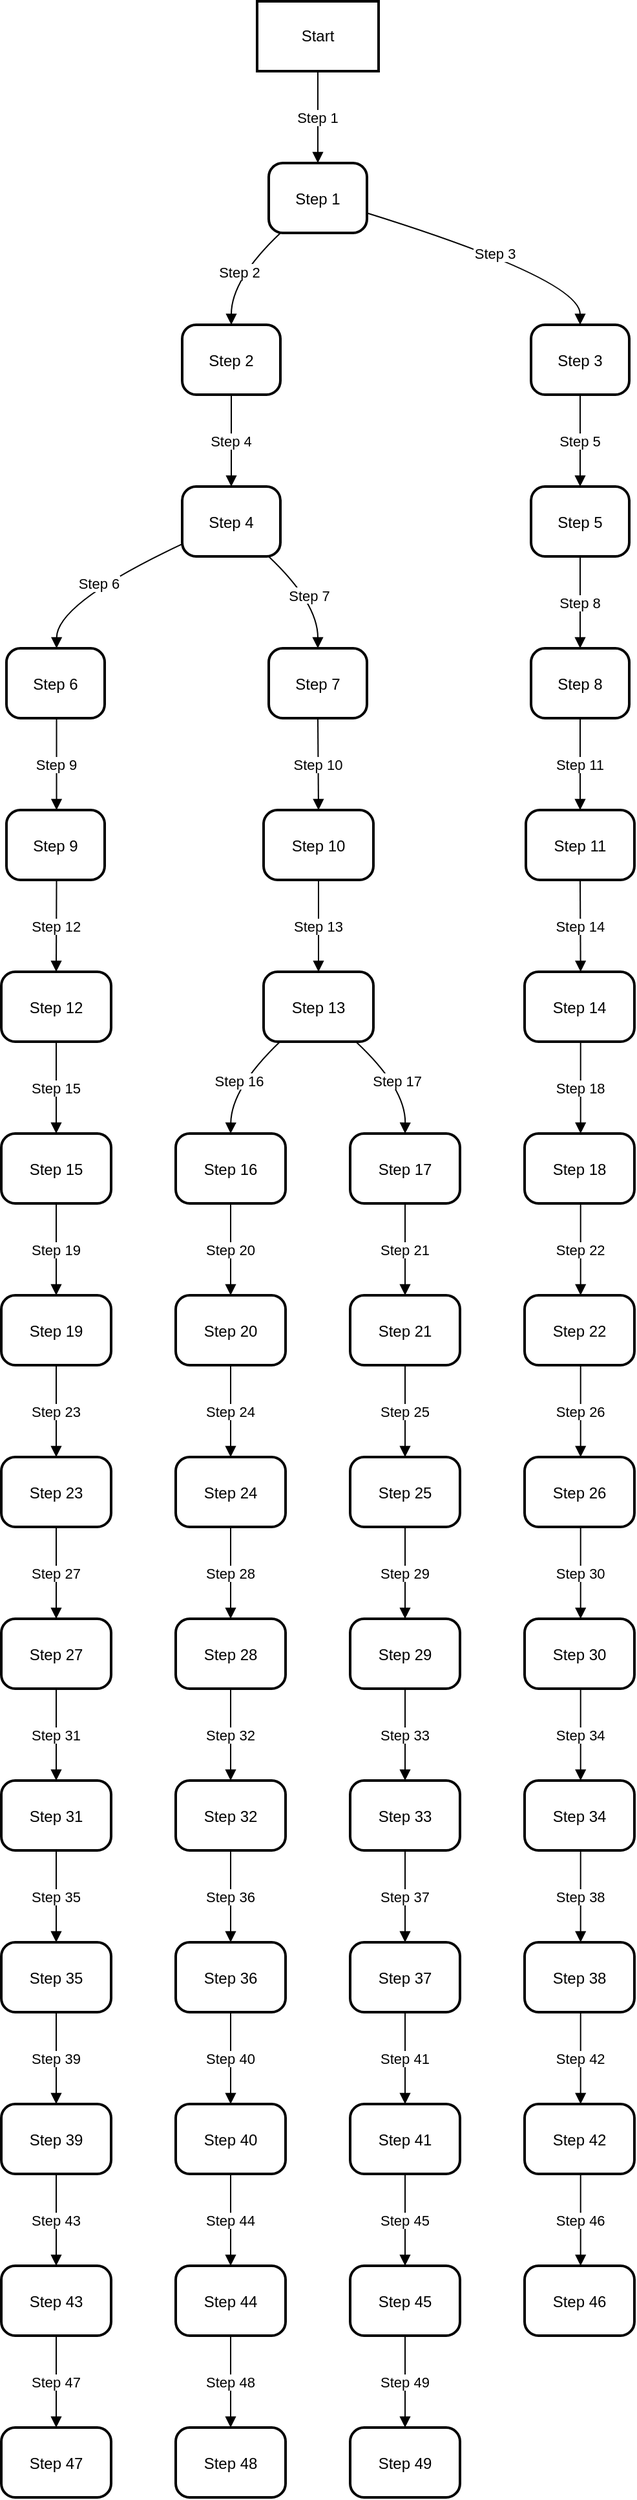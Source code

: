 <mxfile version="26.0.10">
  <diagram name="Page-1" id="vw5VdvsMyjHQYxQG2XbU">
    <mxGraphModel>
      <root>
        <mxCell id="0" />
        <mxCell id="1" parent="0" />
        <mxCell id="2" value="Start" style="whiteSpace=wrap;strokeWidth=2;" vertex="1" parent="1">
          <mxGeometry x="206" y="8" width="94" height="54" as="geometry" />
        </mxCell>
        <mxCell id="3" value="Step 1" style="rounded=1;arcSize=20;strokeWidth=2" vertex="1" parent="1">
          <mxGeometry x="215" y="133" width="76" height="54" as="geometry" />
        </mxCell>
        <mxCell id="4" value="Step 2" style="rounded=1;arcSize=20;strokeWidth=2" vertex="1" parent="1">
          <mxGeometry x="148" y="258" width="76" height="54" as="geometry" />
        </mxCell>
        <mxCell id="5" value="Step 3" style="rounded=1;arcSize=20;strokeWidth=2" vertex="1" parent="1">
          <mxGeometry x="418" y="258" width="76" height="54" as="geometry" />
        </mxCell>
        <mxCell id="6" value="Step 4" style="rounded=1;arcSize=20;strokeWidth=2" vertex="1" parent="1">
          <mxGeometry x="148" y="383" width="76" height="54" as="geometry" />
        </mxCell>
        <mxCell id="7" value="Step 5" style="rounded=1;arcSize=20;strokeWidth=2" vertex="1" parent="1">
          <mxGeometry x="418" y="383" width="76" height="54" as="geometry" />
        </mxCell>
        <mxCell id="8" value="Step 6" style="rounded=1;arcSize=20;strokeWidth=2" vertex="1" parent="1">
          <mxGeometry x="12" y="508" width="76" height="54" as="geometry" />
        </mxCell>
        <mxCell id="9" value="Step 7" style="rounded=1;arcSize=20;strokeWidth=2" vertex="1" parent="1">
          <mxGeometry x="215" y="508" width="76" height="54" as="geometry" />
        </mxCell>
        <mxCell id="10" value="Step 8" style="rounded=1;arcSize=20;strokeWidth=2" vertex="1" parent="1">
          <mxGeometry x="418" y="508" width="76" height="54" as="geometry" />
        </mxCell>
        <mxCell id="11" value="Step 9" style="rounded=1;arcSize=20;strokeWidth=2" vertex="1" parent="1">
          <mxGeometry x="12" y="633" width="76" height="54" as="geometry" />
        </mxCell>
        <mxCell id="12" value="Step 10" style="rounded=1;arcSize=20;strokeWidth=2" vertex="1" parent="1">
          <mxGeometry x="211" y="633" width="85" height="54" as="geometry" />
        </mxCell>
        <mxCell id="13" value="Step 11" style="rounded=1;arcSize=20;strokeWidth=2" vertex="1" parent="1">
          <mxGeometry x="414" y="633" width="84" height="54" as="geometry" />
        </mxCell>
        <mxCell id="14" value="Step 12" style="rounded=1;arcSize=20;strokeWidth=2" vertex="1" parent="1">
          <mxGeometry x="8" y="758" width="85" height="54" as="geometry" />
        </mxCell>
        <mxCell id="15" value="Step 13" style="rounded=1;arcSize=20;strokeWidth=2" vertex="1" parent="1">
          <mxGeometry x="211" y="758" width="85" height="54" as="geometry" />
        </mxCell>
        <mxCell id="16" value="Step 14" style="rounded=1;arcSize=20;strokeWidth=2" vertex="1" parent="1">
          <mxGeometry x="413" y="758" width="85" height="54" as="geometry" />
        </mxCell>
        <mxCell id="17" value="Step 15" style="rounded=1;arcSize=20;strokeWidth=2" vertex="1" parent="1">
          <mxGeometry x="8" y="883" width="85" height="54" as="geometry" />
        </mxCell>
        <mxCell id="18" value="Step 16" style="rounded=1;arcSize=20;strokeWidth=2" vertex="1" parent="1">
          <mxGeometry x="143" y="883" width="85" height="54" as="geometry" />
        </mxCell>
        <mxCell id="19" value="Step 17" style="rounded=1;arcSize=20;strokeWidth=2" vertex="1" parent="1">
          <mxGeometry x="278" y="883" width="85" height="54" as="geometry" />
        </mxCell>
        <mxCell id="20" value="Step 18" style="rounded=1;arcSize=20;strokeWidth=2" vertex="1" parent="1">
          <mxGeometry x="413" y="883" width="85" height="54" as="geometry" />
        </mxCell>
        <mxCell id="21" value="Step 19" style="rounded=1;arcSize=20;strokeWidth=2" vertex="1" parent="1">
          <mxGeometry x="8" y="1008" width="85" height="54" as="geometry" />
        </mxCell>
        <mxCell id="22" value="Step 20" style="rounded=1;arcSize=20;strokeWidth=2" vertex="1" parent="1">
          <mxGeometry x="143" y="1008" width="85" height="54" as="geometry" />
        </mxCell>
        <mxCell id="23" value="Step 21" style="rounded=1;arcSize=20;strokeWidth=2" vertex="1" parent="1">
          <mxGeometry x="278" y="1008" width="85" height="54" as="geometry" />
        </mxCell>
        <mxCell id="24" value="Step 22" style="rounded=1;arcSize=20;strokeWidth=2" vertex="1" parent="1">
          <mxGeometry x="413" y="1008" width="85" height="54" as="geometry" />
        </mxCell>
        <mxCell id="25" value="Step 23" style="rounded=1;arcSize=20;strokeWidth=2" vertex="1" parent="1">
          <mxGeometry x="8" y="1133" width="85" height="54" as="geometry" />
        </mxCell>
        <mxCell id="26" value="Step 24" style="rounded=1;arcSize=20;strokeWidth=2" vertex="1" parent="1">
          <mxGeometry x="143" y="1133" width="85" height="54" as="geometry" />
        </mxCell>
        <mxCell id="27" value="Step 25" style="rounded=1;arcSize=20;strokeWidth=2" vertex="1" parent="1">
          <mxGeometry x="278" y="1133" width="85" height="54" as="geometry" />
        </mxCell>
        <mxCell id="28" value="Step 26" style="rounded=1;arcSize=20;strokeWidth=2" vertex="1" parent="1">
          <mxGeometry x="413" y="1133" width="85" height="54" as="geometry" />
        </mxCell>
        <mxCell id="29" value="Step 27" style="rounded=1;arcSize=20;strokeWidth=2" vertex="1" parent="1">
          <mxGeometry x="8" y="1258" width="85" height="54" as="geometry" />
        </mxCell>
        <mxCell id="30" value="Step 28" style="rounded=1;arcSize=20;strokeWidth=2" vertex="1" parent="1">
          <mxGeometry x="143" y="1258" width="85" height="54" as="geometry" />
        </mxCell>
        <mxCell id="31" value="Step 29" style="rounded=1;arcSize=20;strokeWidth=2" vertex="1" parent="1">
          <mxGeometry x="278" y="1258" width="85" height="54" as="geometry" />
        </mxCell>
        <mxCell id="32" value="Step 30" style="rounded=1;arcSize=20;strokeWidth=2" vertex="1" parent="1">
          <mxGeometry x="413" y="1258" width="85" height="54" as="geometry" />
        </mxCell>
        <mxCell id="33" value="Step 31" style="rounded=1;arcSize=20;strokeWidth=2" vertex="1" parent="1">
          <mxGeometry x="8" y="1383" width="85" height="54" as="geometry" />
        </mxCell>
        <mxCell id="34" value="Step 32" style="rounded=1;arcSize=20;strokeWidth=2" vertex="1" parent="1">
          <mxGeometry x="143" y="1383" width="85" height="54" as="geometry" />
        </mxCell>
        <mxCell id="35" value="Step 33" style="rounded=1;arcSize=20;strokeWidth=2" vertex="1" parent="1">
          <mxGeometry x="278" y="1383" width="85" height="54" as="geometry" />
        </mxCell>
        <mxCell id="36" value="Step 34" style="rounded=1;arcSize=20;strokeWidth=2" vertex="1" parent="1">
          <mxGeometry x="413" y="1383" width="85" height="54" as="geometry" />
        </mxCell>
        <mxCell id="37" value="Step 35" style="rounded=1;arcSize=20;strokeWidth=2" vertex="1" parent="1">
          <mxGeometry x="8" y="1508" width="85" height="54" as="geometry" />
        </mxCell>
        <mxCell id="38" value="Step 36" style="rounded=1;arcSize=20;strokeWidth=2" vertex="1" parent="1">
          <mxGeometry x="143" y="1508" width="85" height="54" as="geometry" />
        </mxCell>
        <mxCell id="39" value="Step 37" style="rounded=1;arcSize=20;strokeWidth=2" vertex="1" parent="1">
          <mxGeometry x="278" y="1508" width="85" height="54" as="geometry" />
        </mxCell>
        <mxCell id="40" value="Step 38" style="rounded=1;arcSize=20;strokeWidth=2" vertex="1" parent="1">
          <mxGeometry x="413" y="1508" width="85" height="54" as="geometry" />
        </mxCell>
        <mxCell id="41" value="Step 39" style="rounded=1;arcSize=20;strokeWidth=2" vertex="1" parent="1">
          <mxGeometry x="8" y="1633" width="85" height="54" as="geometry" />
        </mxCell>
        <mxCell id="42" value="Step 40" style="rounded=1;arcSize=20;strokeWidth=2" vertex="1" parent="1">
          <mxGeometry x="143" y="1633" width="85" height="54" as="geometry" />
        </mxCell>
        <mxCell id="43" value="Step 41" style="rounded=1;arcSize=20;strokeWidth=2" vertex="1" parent="1">
          <mxGeometry x="278" y="1633" width="85" height="54" as="geometry" />
        </mxCell>
        <mxCell id="44" value="Step 42" style="rounded=1;arcSize=20;strokeWidth=2" vertex="1" parent="1">
          <mxGeometry x="413" y="1633" width="85" height="54" as="geometry" />
        </mxCell>
        <mxCell id="45" value="Step 43" style="rounded=1;arcSize=20;strokeWidth=2" vertex="1" parent="1">
          <mxGeometry x="8" y="1758" width="85" height="54" as="geometry" />
        </mxCell>
        <mxCell id="46" value="Step 44" style="rounded=1;arcSize=20;strokeWidth=2" vertex="1" parent="1">
          <mxGeometry x="143" y="1758" width="85" height="54" as="geometry" />
        </mxCell>
        <mxCell id="47" value="Step 45" style="rounded=1;arcSize=20;strokeWidth=2" vertex="1" parent="1">
          <mxGeometry x="278" y="1758" width="85" height="54" as="geometry" />
        </mxCell>
        <mxCell id="48" value="Step 46" style="rounded=1;arcSize=20;strokeWidth=2" vertex="1" parent="1">
          <mxGeometry x="413" y="1758" width="85" height="54" as="geometry" />
        </mxCell>
        <mxCell id="49" value="Step 47" style="rounded=1;arcSize=20;strokeWidth=2" vertex="1" parent="1">
          <mxGeometry x="8" y="1883" width="85" height="54" as="geometry" />
        </mxCell>
        <mxCell id="50" value="Step 48" style="rounded=1;arcSize=20;strokeWidth=2" vertex="1" parent="1">
          <mxGeometry x="143" y="1883" width="85" height="54" as="geometry" />
        </mxCell>
        <mxCell id="51" value="Step 49" style="rounded=1;arcSize=20;strokeWidth=2" vertex="1" parent="1">
          <mxGeometry x="278" y="1883" width="85" height="54" as="geometry" />
        </mxCell>
        <mxCell id="52" value="Step 1" style="curved=1;startArrow=none;endArrow=block;exitX=0.5;exitY=1;entryX=0.5;entryY=0;" edge="1" parent="1" source="2" target="3">
          <mxGeometry relative="1" as="geometry">
            <Array as="points" />
          </mxGeometry>
        </mxCell>
        <mxCell id="53" value="Step 2" style="curved=1;startArrow=none;endArrow=block;exitX=0.12;exitY=1;entryX=0.5;entryY=0;" edge="1" parent="1" source="3" target="4">
          <mxGeometry relative="1" as="geometry">
            <Array as="points">
              <mxPoint x="186" y="223" />
            </Array>
          </mxGeometry>
        </mxCell>
        <mxCell id="54" value="Step 3" style="curved=1;startArrow=none;endArrow=block;exitX=1.01;exitY=0.72;entryX=0.5;entryY=0;" edge="1" parent="1" source="3" target="5">
          <mxGeometry relative="1" as="geometry">
            <Array as="points">
              <mxPoint x="456" y="223" />
            </Array>
          </mxGeometry>
        </mxCell>
        <mxCell id="55" value="Step 4" style="curved=1;startArrow=none;endArrow=block;exitX=0.5;exitY=1;entryX=0.5;entryY=0;" edge="1" parent="1" source="4" target="6">
          <mxGeometry relative="1" as="geometry">
            <Array as="points" />
          </mxGeometry>
        </mxCell>
        <mxCell id="56" value="Step 5" style="curved=1;startArrow=none;endArrow=block;exitX=0.5;exitY=1;entryX=0.5;entryY=0;" edge="1" parent="1" source="5" target="7">
          <mxGeometry relative="1" as="geometry">
            <Array as="points" />
          </mxGeometry>
        </mxCell>
        <mxCell id="57" value="Step 6" style="curved=1;startArrow=none;endArrow=block;exitX=-0.01;exitY=0.83;entryX=0.51;entryY=0;" edge="1" parent="1" source="6" target="8">
          <mxGeometry relative="1" as="geometry">
            <Array as="points">
              <mxPoint x="51" y="473" />
            </Array>
          </mxGeometry>
        </mxCell>
        <mxCell id="58" value="Step 7" style="curved=1;startArrow=none;endArrow=block;exitX=0.88;exitY=1;entryX=0.5;entryY=0;" edge="1" parent="1" source="6" target="9">
          <mxGeometry relative="1" as="geometry">
            <Array as="points">
              <mxPoint x="253" y="473" />
            </Array>
          </mxGeometry>
        </mxCell>
        <mxCell id="59" value="Step 8" style="curved=1;startArrow=none;endArrow=block;exitX=0.5;exitY=1;entryX=0.5;entryY=0;" edge="1" parent="1" source="7" target="10">
          <mxGeometry relative="1" as="geometry">
            <Array as="points" />
          </mxGeometry>
        </mxCell>
        <mxCell id="60" value="Step 9" style="curved=1;startArrow=none;endArrow=block;exitX=0.51;exitY=1;entryX=0.51;entryY=0;" edge="1" parent="1" source="8" target="11">
          <mxGeometry relative="1" as="geometry">
            <Array as="points" />
          </mxGeometry>
        </mxCell>
        <mxCell id="61" value="Step 10" style="curved=1;startArrow=none;endArrow=block;exitX=0.5;exitY=1;entryX=0.5;entryY=0;" edge="1" parent="1" source="9" target="12">
          <mxGeometry relative="1" as="geometry">
            <Array as="points" />
          </mxGeometry>
        </mxCell>
        <mxCell id="62" value="Step 11" style="curved=1;startArrow=none;endArrow=block;exitX=0.5;exitY=1;entryX=0.5;entryY=0;" edge="1" parent="1" source="10" target="13">
          <mxGeometry relative="1" as="geometry">
            <Array as="points" />
          </mxGeometry>
        </mxCell>
        <mxCell id="63" value="Step 12" style="curved=1;startArrow=none;endArrow=block;exitX=0.51;exitY=1;entryX=0.5;entryY=0;" edge="1" parent="1" source="11" target="14">
          <mxGeometry relative="1" as="geometry">
            <Array as="points" />
          </mxGeometry>
        </mxCell>
        <mxCell id="64" value="Step 13" style="curved=1;startArrow=none;endArrow=block;exitX=0.5;exitY=1;entryX=0.5;entryY=0;" edge="1" parent="1" source="12" target="15">
          <mxGeometry relative="1" as="geometry">
            <Array as="points" />
          </mxGeometry>
        </mxCell>
        <mxCell id="65" value="Step 14" style="curved=1;startArrow=none;endArrow=block;exitX=0.5;exitY=1;entryX=0.51;entryY=0;" edge="1" parent="1" source="13" target="16">
          <mxGeometry relative="1" as="geometry">
            <Array as="points" />
          </mxGeometry>
        </mxCell>
        <mxCell id="66" value="Step 15" style="curved=1;startArrow=none;endArrow=block;exitX=0.5;exitY=1;entryX=0.5;entryY=0;" edge="1" parent="1" source="14" target="17">
          <mxGeometry relative="1" as="geometry">
            <Array as="points" />
          </mxGeometry>
        </mxCell>
        <mxCell id="67" value="Step 16" style="curved=1;startArrow=none;endArrow=block;exitX=0.15;exitY=1;entryX=0.5;entryY=0;" edge="1" parent="1" source="15" target="18">
          <mxGeometry relative="1" as="geometry">
            <Array as="points">
              <mxPoint x="186" y="848" />
            </Array>
          </mxGeometry>
        </mxCell>
        <mxCell id="68" value="Step 17" style="curved=1;startArrow=none;endArrow=block;exitX=0.84;exitY=1;entryX=0.5;entryY=0;" edge="1" parent="1" source="15" target="19">
          <mxGeometry relative="1" as="geometry">
            <Array as="points">
              <mxPoint x="321" y="848" />
            </Array>
          </mxGeometry>
        </mxCell>
        <mxCell id="69" value="Step 18" style="curved=1;startArrow=none;endArrow=block;exitX=0.51;exitY=1;entryX=0.51;entryY=0;" edge="1" parent="1" source="16" target="20">
          <mxGeometry relative="1" as="geometry">
            <Array as="points" />
          </mxGeometry>
        </mxCell>
        <mxCell id="70" value="Step 19" style="curved=1;startArrow=none;endArrow=block;exitX=0.5;exitY=1;entryX=0.5;entryY=0;" edge="1" parent="1" source="17" target="21">
          <mxGeometry relative="1" as="geometry">
            <Array as="points" />
          </mxGeometry>
        </mxCell>
        <mxCell id="71" value="Step 20" style="curved=1;startArrow=none;endArrow=block;exitX=0.5;exitY=1;entryX=0.5;entryY=0;" edge="1" parent="1" source="18" target="22">
          <mxGeometry relative="1" as="geometry">
            <Array as="points" />
          </mxGeometry>
        </mxCell>
        <mxCell id="72" value="Step 21" style="curved=1;startArrow=none;endArrow=block;exitX=0.5;exitY=1;entryX=0.5;entryY=0;" edge="1" parent="1" source="19" target="23">
          <mxGeometry relative="1" as="geometry">
            <Array as="points" />
          </mxGeometry>
        </mxCell>
        <mxCell id="73" value="Step 22" style="curved=1;startArrow=none;endArrow=block;exitX=0.51;exitY=1;entryX=0.51;entryY=0;" edge="1" parent="1" source="20" target="24">
          <mxGeometry relative="1" as="geometry">
            <Array as="points" />
          </mxGeometry>
        </mxCell>
        <mxCell id="74" value="Step 23" style="curved=1;startArrow=none;endArrow=block;exitX=0.5;exitY=1;entryX=0.5;entryY=0;" edge="1" parent="1" source="21" target="25">
          <mxGeometry relative="1" as="geometry">
            <Array as="points" />
          </mxGeometry>
        </mxCell>
        <mxCell id="75" value="Step 24" style="curved=1;startArrow=none;endArrow=block;exitX=0.5;exitY=1;entryX=0.5;entryY=0;" edge="1" parent="1" source="22" target="26">
          <mxGeometry relative="1" as="geometry">
            <Array as="points" />
          </mxGeometry>
        </mxCell>
        <mxCell id="76" value="Step 25" style="curved=1;startArrow=none;endArrow=block;exitX=0.5;exitY=1;entryX=0.5;entryY=0;" edge="1" parent="1" source="23" target="27">
          <mxGeometry relative="1" as="geometry">
            <Array as="points" />
          </mxGeometry>
        </mxCell>
        <mxCell id="77" value="Step 26" style="curved=1;startArrow=none;endArrow=block;exitX=0.51;exitY=1;entryX=0.51;entryY=0;" edge="1" parent="1" source="24" target="28">
          <mxGeometry relative="1" as="geometry">
            <Array as="points" />
          </mxGeometry>
        </mxCell>
        <mxCell id="78" value="Step 27" style="curved=1;startArrow=none;endArrow=block;exitX=0.5;exitY=1;entryX=0.5;entryY=0;" edge="1" parent="1" source="25" target="29">
          <mxGeometry relative="1" as="geometry">
            <Array as="points" />
          </mxGeometry>
        </mxCell>
        <mxCell id="79" value="Step 28" style="curved=1;startArrow=none;endArrow=block;exitX=0.5;exitY=1;entryX=0.5;entryY=0;" edge="1" parent="1" source="26" target="30">
          <mxGeometry relative="1" as="geometry">
            <Array as="points" />
          </mxGeometry>
        </mxCell>
        <mxCell id="80" value="Step 29" style="curved=1;startArrow=none;endArrow=block;exitX=0.5;exitY=1;entryX=0.5;entryY=0;" edge="1" parent="1" source="27" target="31">
          <mxGeometry relative="1" as="geometry">
            <Array as="points" />
          </mxGeometry>
        </mxCell>
        <mxCell id="81" value="Step 30" style="curved=1;startArrow=none;endArrow=block;exitX=0.51;exitY=1;entryX=0.51;entryY=0;" edge="1" parent="1" source="28" target="32">
          <mxGeometry relative="1" as="geometry">
            <Array as="points" />
          </mxGeometry>
        </mxCell>
        <mxCell id="82" value="Step 31" style="curved=1;startArrow=none;endArrow=block;exitX=0.5;exitY=1;entryX=0.5;entryY=0;" edge="1" parent="1" source="29" target="33">
          <mxGeometry relative="1" as="geometry">
            <Array as="points" />
          </mxGeometry>
        </mxCell>
        <mxCell id="83" value="Step 32" style="curved=1;startArrow=none;endArrow=block;exitX=0.5;exitY=1;entryX=0.5;entryY=0;" edge="1" parent="1" source="30" target="34">
          <mxGeometry relative="1" as="geometry">
            <Array as="points" />
          </mxGeometry>
        </mxCell>
        <mxCell id="84" value="Step 33" style="curved=1;startArrow=none;endArrow=block;exitX=0.5;exitY=1;entryX=0.5;entryY=0;" edge="1" parent="1" source="31" target="35">
          <mxGeometry relative="1" as="geometry">
            <Array as="points" />
          </mxGeometry>
        </mxCell>
        <mxCell id="85" value="Step 34" style="curved=1;startArrow=none;endArrow=block;exitX=0.51;exitY=1;entryX=0.51;entryY=0;" edge="1" parent="1" source="32" target="36">
          <mxGeometry relative="1" as="geometry">
            <Array as="points" />
          </mxGeometry>
        </mxCell>
        <mxCell id="86" value="Step 35" style="curved=1;startArrow=none;endArrow=block;exitX=0.5;exitY=1;entryX=0.5;entryY=0;" edge="1" parent="1" source="33" target="37">
          <mxGeometry relative="1" as="geometry">
            <Array as="points" />
          </mxGeometry>
        </mxCell>
        <mxCell id="87" value="Step 36" style="curved=1;startArrow=none;endArrow=block;exitX=0.5;exitY=1;entryX=0.5;entryY=0;" edge="1" parent="1" source="34" target="38">
          <mxGeometry relative="1" as="geometry">
            <Array as="points" />
          </mxGeometry>
        </mxCell>
        <mxCell id="88" value="Step 37" style="curved=1;startArrow=none;endArrow=block;exitX=0.5;exitY=1;entryX=0.5;entryY=0;" edge="1" parent="1" source="35" target="39">
          <mxGeometry relative="1" as="geometry">
            <Array as="points" />
          </mxGeometry>
        </mxCell>
        <mxCell id="89" value="Step 38" style="curved=1;startArrow=none;endArrow=block;exitX=0.51;exitY=1;entryX=0.51;entryY=0;" edge="1" parent="1" source="36" target="40">
          <mxGeometry relative="1" as="geometry">
            <Array as="points" />
          </mxGeometry>
        </mxCell>
        <mxCell id="90" value="Step 39" style="curved=1;startArrow=none;endArrow=block;exitX=0.5;exitY=1;entryX=0.5;entryY=0;" edge="1" parent="1" source="37" target="41">
          <mxGeometry relative="1" as="geometry">
            <Array as="points" />
          </mxGeometry>
        </mxCell>
        <mxCell id="91" value="Step 40" style="curved=1;startArrow=none;endArrow=block;exitX=0.5;exitY=1;entryX=0.5;entryY=0;" edge="1" parent="1" source="38" target="42">
          <mxGeometry relative="1" as="geometry">
            <Array as="points" />
          </mxGeometry>
        </mxCell>
        <mxCell id="92" value="Step 41" style="curved=1;startArrow=none;endArrow=block;exitX=0.5;exitY=1;entryX=0.5;entryY=0;" edge="1" parent="1" source="39" target="43">
          <mxGeometry relative="1" as="geometry">
            <Array as="points" />
          </mxGeometry>
        </mxCell>
        <mxCell id="93" value="Step 42" style="curved=1;startArrow=none;endArrow=block;exitX=0.51;exitY=1;entryX=0.51;entryY=0;" edge="1" parent="1" source="40" target="44">
          <mxGeometry relative="1" as="geometry">
            <Array as="points" />
          </mxGeometry>
        </mxCell>
        <mxCell id="94" value="Step 43" style="curved=1;startArrow=none;endArrow=block;exitX=0.5;exitY=1;entryX=0.5;entryY=0;" edge="1" parent="1" source="41" target="45">
          <mxGeometry relative="1" as="geometry">
            <Array as="points" />
          </mxGeometry>
        </mxCell>
        <mxCell id="95" value="Step 44" style="curved=1;startArrow=none;endArrow=block;exitX=0.5;exitY=1;entryX=0.5;entryY=0;" edge="1" parent="1" source="42" target="46">
          <mxGeometry relative="1" as="geometry">
            <Array as="points" />
          </mxGeometry>
        </mxCell>
        <mxCell id="96" value="Step 45" style="curved=1;startArrow=none;endArrow=block;exitX=0.5;exitY=1;entryX=0.5;entryY=0;" edge="1" parent="1" source="43" target="47">
          <mxGeometry relative="1" as="geometry">
            <Array as="points" />
          </mxGeometry>
        </mxCell>
        <mxCell id="97" value="Step 46" style="curved=1;startArrow=none;endArrow=block;exitX=0.51;exitY=1;entryX=0.51;entryY=0;" edge="1" parent="1" source="44" target="48">
          <mxGeometry relative="1" as="geometry">
            <Array as="points" />
          </mxGeometry>
        </mxCell>
        <mxCell id="98" value="Step 47" style="curved=1;startArrow=none;endArrow=block;exitX=0.5;exitY=1;entryX=0.5;entryY=0;" edge="1" parent="1" source="45" target="49">
          <mxGeometry relative="1" as="geometry">
            <Array as="points" />
          </mxGeometry>
        </mxCell>
        <mxCell id="99" value="Step 48" style="curved=1;startArrow=none;endArrow=block;exitX=0.5;exitY=1;entryX=0.5;entryY=0;" edge="1" parent="1" source="46" target="50">
          <mxGeometry relative="1" as="geometry">
            <Array as="points" />
          </mxGeometry>
        </mxCell>
        <mxCell id="100" value="Step 49" style="curved=1;startArrow=none;endArrow=block;exitX=0.5;exitY=1;entryX=0.5;entryY=0;" edge="1" parent="1" source="47" target="51">
          <mxGeometry relative="1" as="geometry">
            <Array as="points" />
          </mxGeometry>
        </mxCell>
      </root>
    </mxGraphModel>
  </diagram>
</mxfile>
